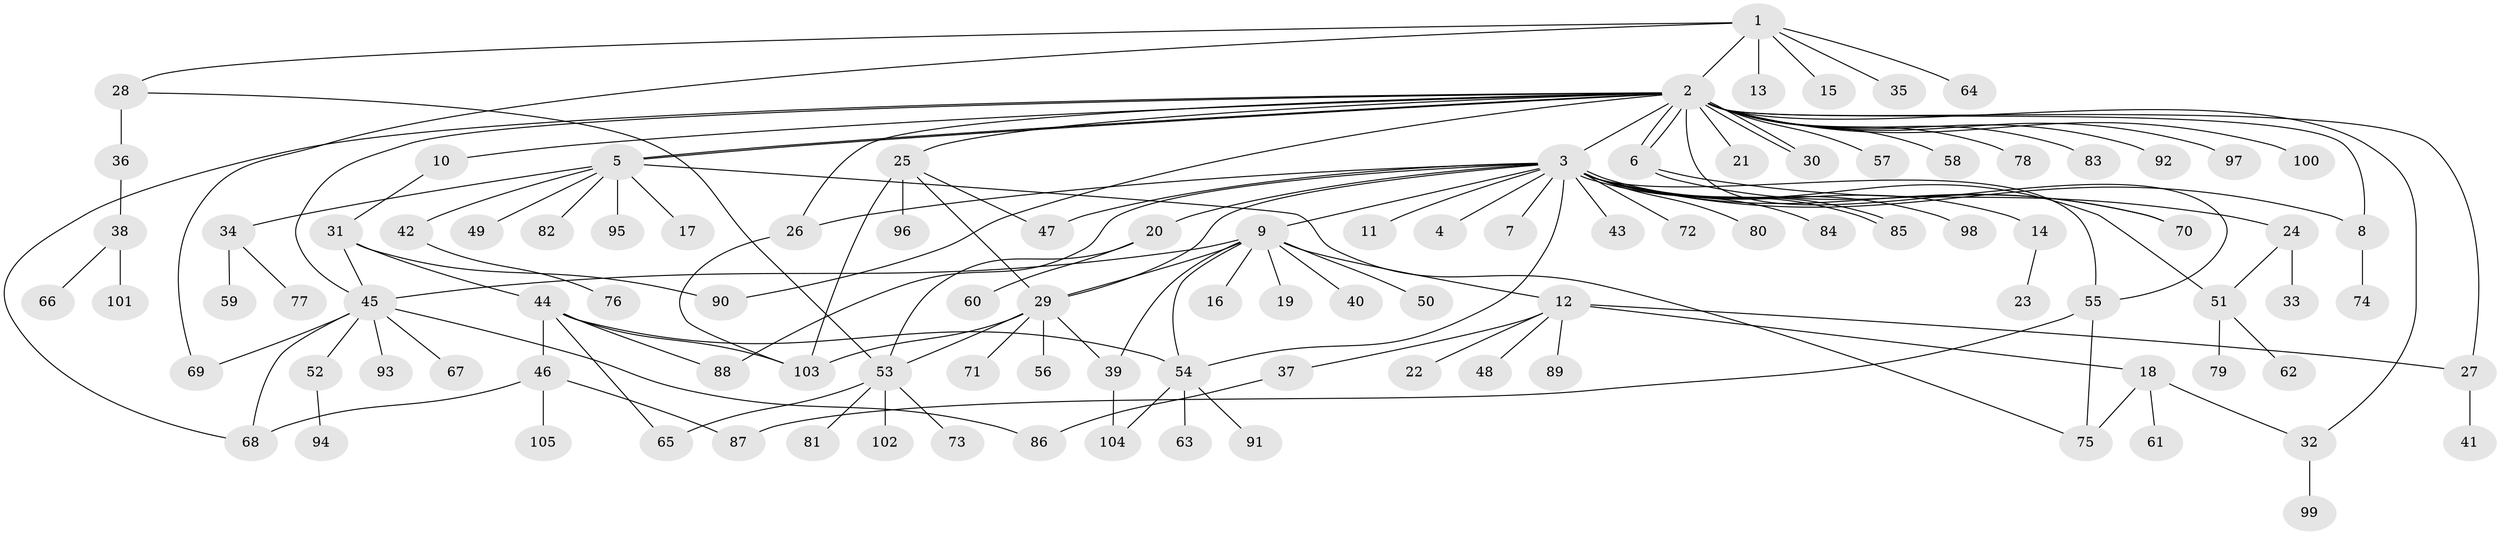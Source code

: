 // coarse degree distribution, {6: 0.046875, 1: 0.53125, 3: 0.109375, 2: 0.140625, 5: 0.078125, 7: 0.046875, 21: 0.015625, 4: 0.015625, 20: 0.015625}
// Generated by graph-tools (version 1.1) at 2025/36/03/04/25 23:36:44]
// undirected, 105 vertices, 139 edges
graph export_dot {
  node [color=gray90,style=filled];
  1;
  2;
  3;
  4;
  5;
  6;
  7;
  8;
  9;
  10;
  11;
  12;
  13;
  14;
  15;
  16;
  17;
  18;
  19;
  20;
  21;
  22;
  23;
  24;
  25;
  26;
  27;
  28;
  29;
  30;
  31;
  32;
  33;
  34;
  35;
  36;
  37;
  38;
  39;
  40;
  41;
  42;
  43;
  44;
  45;
  46;
  47;
  48;
  49;
  50;
  51;
  52;
  53;
  54;
  55;
  56;
  57;
  58;
  59;
  60;
  61;
  62;
  63;
  64;
  65;
  66;
  67;
  68;
  69;
  70;
  71;
  72;
  73;
  74;
  75;
  76;
  77;
  78;
  79;
  80;
  81;
  82;
  83;
  84;
  85;
  86;
  87;
  88;
  89;
  90;
  91;
  92;
  93;
  94;
  95;
  96;
  97;
  98;
  99;
  100;
  101;
  102;
  103;
  104;
  105;
  1 -- 2;
  1 -- 13;
  1 -- 15;
  1 -- 28;
  1 -- 35;
  1 -- 64;
  1 -- 69;
  2 -- 3;
  2 -- 5;
  2 -- 5;
  2 -- 6;
  2 -- 6;
  2 -- 8;
  2 -- 10;
  2 -- 21;
  2 -- 25;
  2 -- 26;
  2 -- 27;
  2 -- 30;
  2 -- 30;
  2 -- 32;
  2 -- 45;
  2 -- 55;
  2 -- 57;
  2 -- 58;
  2 -- 68;
  2 -- 78;
  2 -- 83;
  2 -- 90;
  2 -- 92;
  2 -- 97;
  2 -- 100;
  3 -- 4;
  3 -- 7;
  3 -- 8;
  3 -- 9;
  3 -- 11;
  3 -- 14;
  3 -- 20;
  3 -- 26;
  3 -- 29;
  3 -- 43;
  3 -- 47;
  3 -- 51;
  3 -- 54;
  3 -- 55;
  3 -- 70;
  3 -- 72;
  3 -- 80;
  3 -- 84;
  3 -- 85;
  3 -- 85;
  3 -- 88;
  3 -- 98;
  5 -- 17;
  5 -- 34;
  5 -- 42;
  5 -- 49;
  5 -- 75;
  5 -- 82;
  5 -- 95;
  6 -- 24;
  6 -- 70;
  8 -- 74;
  9 -- 12;
  9 -- 16;
  9 -- 19;
  9 -- 29;
  9 -- 39;
  9 -- 40;
  9 -- 45;
  9 -- 50;
  9 -- 54;
  10 -- 31;
  12 -- 18;
  12 -- 22;
  12 -- 27;
  12 -- 37;
  12 -- 48;
  12 -- 89;
  14 -- 23;
  18 -- 32;
  18 -- 61;
  18 -- 75;
  20 -- 53;
  20 -- 60;
  24 -- 33;
  24 -- 51;
  25 -- 29;
  25 -- 47;
  25 -- 96;
  25 -- 103;
  26 -- 103;
  27 -- 41;
  28 -- 36;
  28 -- 53;
  29 -- 39;
  29 -- 53;
  29 -- 56;
  29 -- 71;
  29 -- 103;
  31 -- 44;
  31 -- 45;
  31 -- 90;
  32 -- 99;
  34 -- 59;
  34 -- 77;
  36 -- 38;
  37 -- 86;
  38 -- 66;
  38 -- 101;
  39 -- 104;
  42 -- 76;
  44 -- 46;
  44 -- 54;
  44 -- 65;
  44 -- 88;
  44 -- 103;
  45 -- 52;
  45 -- 67;
  45 -- 68;
  45 -- 69;
  45 -- 86;
  45 -- 93;
  46 -- 68;
  46 -- 87;
  46 -- 105;
  51 -- 62;
  51 -- 79;
  52 -- 94;
  53 -- 65;
  53 -- 73;
  53 -- 81;
  53 -- 102;
  54 -- 63;
  54 -- 91;
  54 -- 104;
  55 -- 75;
  55 -- 87;
}
